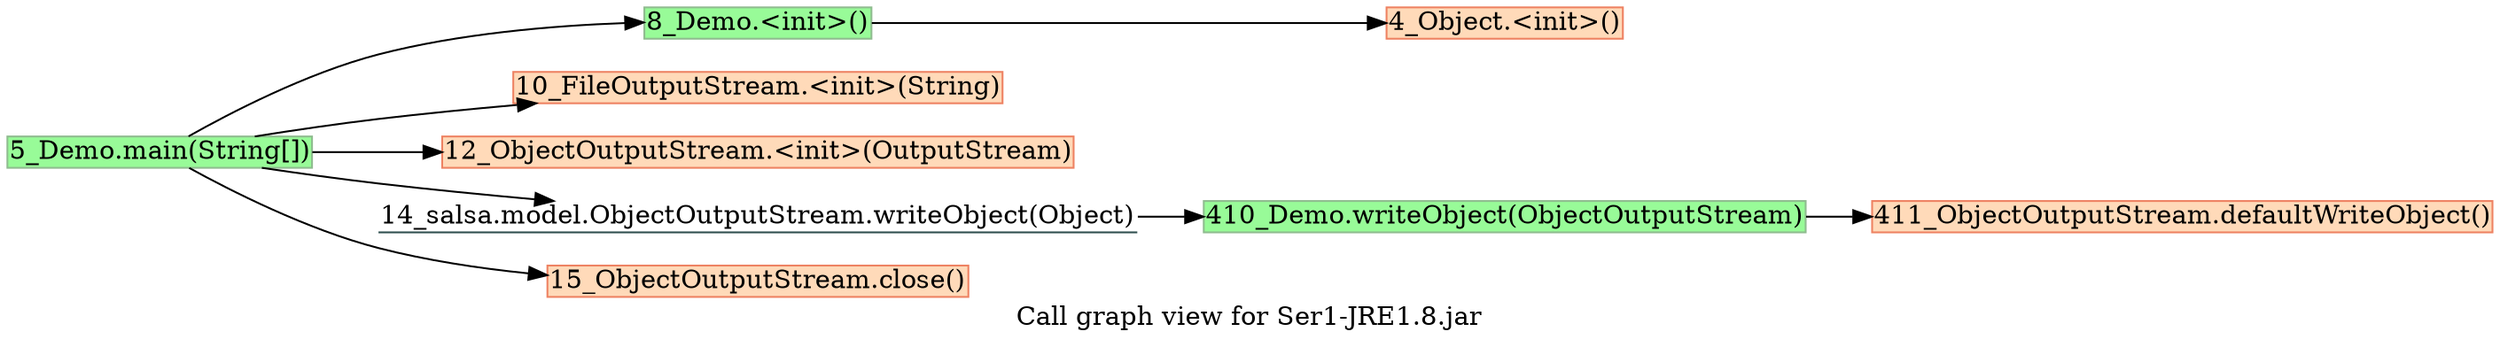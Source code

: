 digraph G {
	rankdir=LR;
	graph[label="Call graph view for Ser1-JRE1.8.jar"];
	node[style=filled,fillcolor ="white",shape=box,margin=0.02,width=0,height=0];
	"4_Object.<init>()"[fillcolor=peachpuff,color=salmon2];
	"5_Demo.main(String[])"[fillcolor=palegreen,color=darkseagreen];
	"8_Demo.<init>()"[fillcolor=palegreen,color=darkseagreen];
	"10_FileOutputStream.<init>(String)"[fillcolor=peachpuff,color=salmon2];
	"12_ObjectOutputStream.<init>(OutputStream)"[fillcolor=peachpuff,color=salmon2];
	"14_salsa.model.ObjectOutputStream.writeObject(Object)"[shape=underline,fillcolor=white,color=darkslategray];
	"15_ObjectOutputStream.close()"[fillcolor=peachpuff,color=salmon2];
	"410_Demo.writeObject(ObjectOutputStream)"[fillcolor=palegreen,color=darkseagreen];
	"411_ObjectOutputStream.defaultWriteObject()"[fillcolor=peachpuff,color=salmon2];
	"5_Demo.main(String[])" -> "8_Demo.<init>()";
	"5_Demo.main(String[])" -> "10_FileOutputStream.<init>(String)";
	"5_Demo.main(String[])" -> "12_ObjectOutputStream.<init>(OutputStream)";
	"5_Demo.main(String[])" -> "14_salsa.model.ObjectOutputStream.writeObject(Object)";
	"5_Demo.main(String[])" -> "15_ObjectOutputStream.close()";
	"8_Demo.<init>()" -> "4_Object.<init>()";
	"14_salsa.model.ObjectOutputStream.writeObject(Object)" -> "410_Demo.writeObject(ObjectOutputStream)";
	"410_Demo.writeObject(ObjectOutputStream)" -> "411_ObjectOutputStream.defaultWriteObject()";
}
